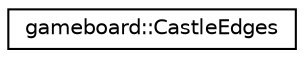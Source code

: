 digraph "Graphical Class Hierarchy"
{
 // LATEX_PDF_SIZE
  edge [fontname="Helvetica",fontsize="10",labelfontname="Helvetica",labelfontsize="10"];
  node [fontname="Helvetica",fontsize="10",shape=record];
  rankdir="LR";
  Node0 [label="gameboard::CastleEdges",height=0.2,width=0.4,color="black", fillcolor="white", style="filled",URL="$structgameboard_1_1CastleEdges.html",tooltip="Defines a castle feature in terms of its min / max rank and file."];
}
